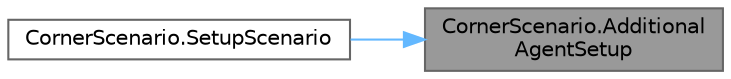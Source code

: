 digraph "CornerScenario.AdditionalAgentSetup"
{
 // LATEX_PDF_SIZE
  bgcolor="transparent";
  edge [fontname=Helvetica,fontsize=10,labelfontname=Helvetica,labelfontsize=10];
  node [fontname=Helvetica,fontsize=10,shape=box,height=0.2,width=0.4];
  rankdir="RL";
  Node1 [id="Node000001",label="CornerScenario.Additional\lAgentSetup",height=0.2,width=0.4,color="gray40", fillcolor="grey60", style="filled", fontcolor="black",tooltip="Add additional setup for agents."];
  Node1 -> Node2 [id="edge1_Node000001_Node000002",dir="back",color="steelblue1",style="solid",tooltip=" "];
  Node2 [id="Node000002",label="CornerScenario.SetupScenario",height=0.2,width=0.4,color="grey40", fillcolor="white", style="filled",URL="$class_corner_scenario.html#a289c814c3cb8f7078beb72a175eac1b9",tooltip="Populates scene with agents, gives them their destination."];
}
